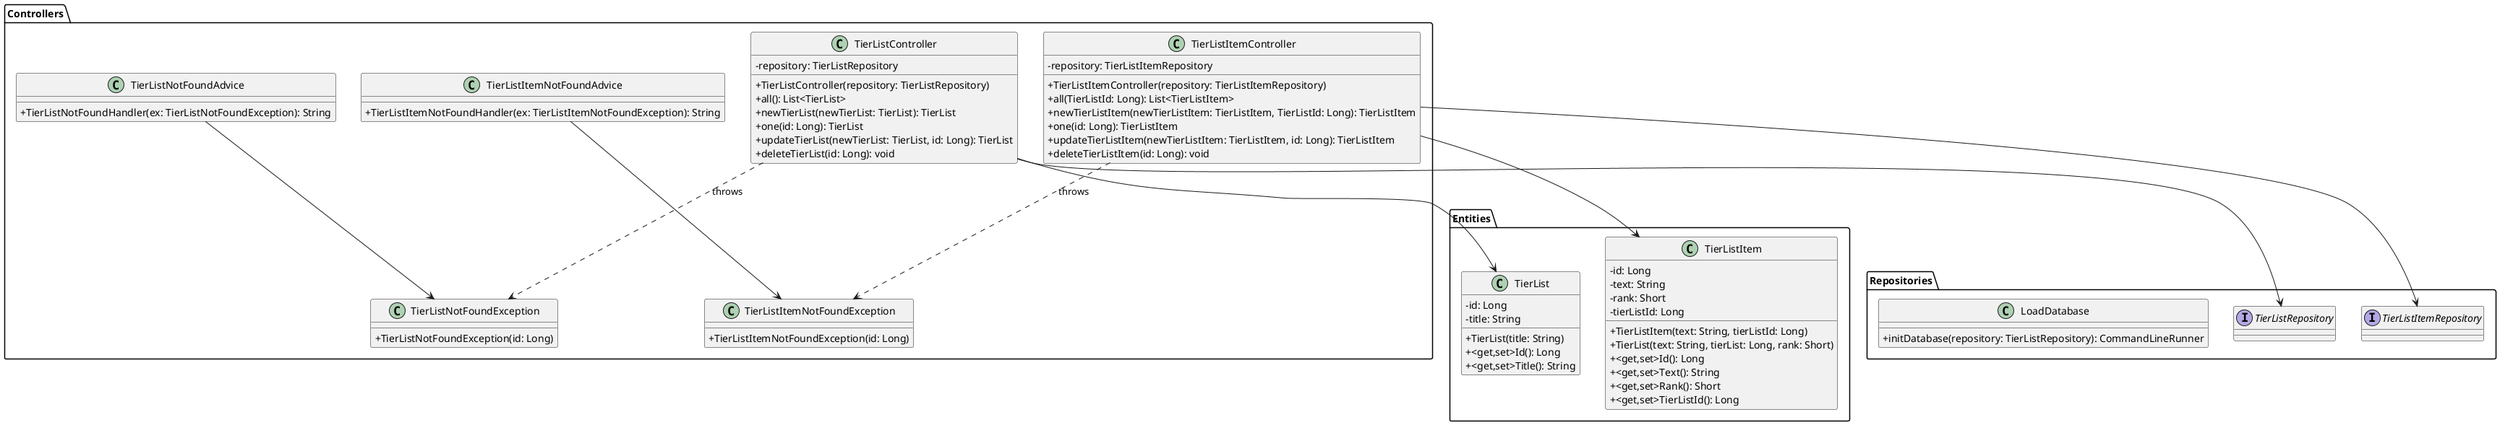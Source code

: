 @startuml

skinparam classAttributeIconSize 0

'packages
package "Controllers"
{
    class TierListController {
        - repository: TierListRepository
        + TierListController(repository: TierListRepository)
        + all(): List<TierList>
        + newTierList(newTierList: TierList): TierList
        + one(id: Long): TierList
        + updateTierList(newTierList: TierList, id: Long): TierList
        + deleteTierList(id: Long): void
    }
        
    class TierListNotFoundAdvice {
        + TierListNotFoundHandler(ex: TierListNotFoundException): String
    }

    class TierListNotFoundException {
        + TierListNotFoundException(id: Long)
    }

    class TierListItemController {
        - repository: TierListItemRepository
        + TierListItemController(repository: TierListItemRepository)
        + all(TierListId: Long): List<TierListItem>
        + newTierListItem(newTierListItem: TierListItem, TierListId: Long): TierListItem
        + one(id: Long): TierListItem
        + updateTierListItem(newTierListItem: TierListItem, id: Long): TierListItem
        + deleteTierListItem(id: Long): void
    }
        
    class TierListItemNotFoundAdvice {
        + TierListItemNotFoundHandler(ex: TierListItemNotFoundException): String
    }

    class TierListItemNotFoundException {
        + TierListItemNotFoundException(id: Long)
    }
}

package "Entities"
{
    class TierList {
        - id: Long
        - title: String
        + TierList(title: String)
        + <get,set>Id(): Long
        + <get,set>Title(): String
    }

    class TierListItem {
        - id: Long
        - text: String
        - rank: Short
        - tierListId: Long
        + TierListItem(text: String, tierListId: Long)
        + TierList(text: String, tierList: Long, rank: Short)
        + <get,set>Id(): Long
        + <get,set>Text(): String
        + <get,set>Rank(): Short
        + <get,set>TierListId(): Long
    }
}

package "Repositories"
{
    interface TierListRepository{}
    interface TierListItemRepository{}

    class LoadDatabase {
        +initDatabase(repository: TierListRepository): CommandLineRunner
    }
}

'relations
TierListController --> TierList
TierListController --> TierListRepository
TierListController ..> TierListNotFoundException : throws
TierListNotFoundAdvice --> TierListNotFoundException

TierListItemController --> TierListItem
TierListItemController --> TierListItemRepository
TierListItemController ..> TierListItemNotFoundException : throws
TierListItemNotFoundAdvice --> TierListItemNotFoundException

@enduml